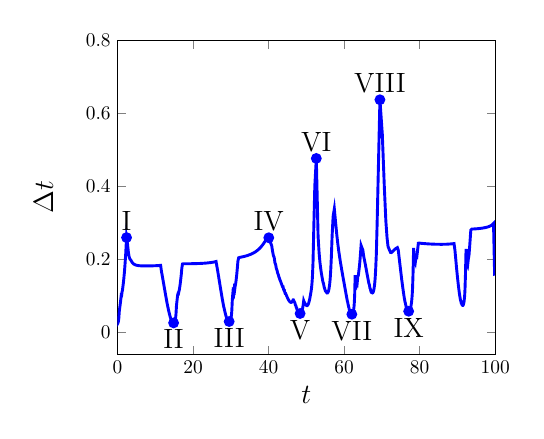 \begin{tikzpicture}[scale=0.7]

\begin{axis}[
  xmin = 0,
  xmax = 100,
  xtick = {0,20,40,60,80,100},
  xticklabels = {0,20,40,60,80,100},
  xlabel = $t$,
  ymin = -0.06,
  ymax = 0.8,
  ytick = {0,0.2,0.4,0.6,0.8},
  yticklabels = {0,0.2,0.4,0.6,0.8},
  ylabel = {$\Delta t$},
  ylabel style = {yshift = 10pt},
  label style = {font=\Large},
%  title = {\Large{Time Step Size}}
  ]


% adaptive time step size
\addplot [mark=none,blue,line width=1.5] table{
0.0e+00 2.383e-02
2.383e-02 2.321e-02
4.705e-02 2.357e-02
7.062e-02 2.401e-02
9.463e-02 2.455e-02
1.192e-01 2.521e-02
1.444e-01 2.599e-02
1.704e-01 2.692e-02
1.973e-01 2.801e-02
2.253e-01 2.932e-02
2.546e-01 3.091e-02
2.856e-01 3.288e-02
3.184e-01 3.538e-02
3.538e-01 3.868e-02
3.925e-01 4.332e-02
4.358e-01 5.052e-02
4.863e-01 5.737e-02
5.437e-01 6.268e-02
6.064e-01 6.753e-02
6.739e-01 7.259e-02
7.465e-01 7.834e-02
8.248e-01 8.514e-02
9.1e-01 9.334e-02
1.003e+00 1.02e-01
1.105e+00 1.015e-01
1.207e+00 1.101e-01
1.317e+00 1.148e-01
1.432e+00 1.246e-01
1.556e+00 1.343e-01
1.691e+00 1.48e-01
1.839e+00 1.645e-01
2.003e+00 1.865e-01
2.19e+00 2.162e-01
2.406e+00 2.596e-01
2.665e+00 2.418e-01
2.907e+00 2.176e-01
3.125e+00 2.054e-01
3.33e+00 2.001e-01
3.53e+00 1.984e-01
3.729e+00 1.943e-01
3.923e+00 1.911e-01
4.114e+00 1.889e-01
4.303e+00 1.872e-01
4.49e+00 1.859e-01
4.676e+00 1.85e-01
4.861e+00 1.843e-01
5.045e+00 1.837e-01
5.229e+00 1.833e-01
5.412e+00 1.829e-01
5.595e+00 1.827e-01
5.778e+00 1.825e-01
5.96e+00 1.823e-01
6.143e+00 1.822e-01
6.325e+00 1.821e-01
6.507e+00 1.821e-01
6.689e+00 1.82e-01
6.871e+00 1.82e-01
7.053e+00 1.819e-01
7.235e+00 1.819e-01
7.417e+00 1.819e-01
7.599e+00 1.819e-01
7.781e+00 1.819e-01
7.963e+00 1.819e-01
8.145e+00 1.82e-01
8.327e+00 1.82e-01
8.509e+00 1.82e-01
8.691e+00 1.82e-01
8.873e+00 1.821e-01
9.055e+00 1.821e-01
9.237e+00 1.821e-01
9.419e+00 1.822e-01
9.601e+00 1.823e-01
9.784e+00 1.823e-01
9.966e+00 1.824e-01
1.015e+01 1.825e-01
1.033e+01 1.826e-01
1.051e+01 1.827e-01
1.07e+01 1.828e-01
1.088e+01 1.829e-01
1.106e+01 1.831e-01
1.125e+01 1.833e-01
1.143e+01 1.835e-01
1.161e+01 1.695e-01
1.178e+01 1.595e-01
1.194e+01 1.502e-01
1.209e+01 1.413e-01
1.223e+01 1.329e-01
1.236e+01 1.249e-01
1.249e+01 1.174e-01
1.261e+01 1.104e-01
1.272e+01 1.038e-01
1.282e+01 9.77e-02
1.292e+01 9.204e-02
1.301e+01 8.679e-02
1.31e+01 8.194e-02
1.318e+01 7.746e-02
1.326e+01 7.333e-02
1.333e+01 6.951e-02
1.34e+01 6.77e-02
1.347e+01 6.294e-02
1.353e+01 5.97e-02
1.359e+01 5.814e-02
1.365e+01 5.455e-02
1.37e+01 5.313e-02
1.376e+01 4.996e-02
1.381e+01 4.866e-02
1.385e+01 4.604e-02
1.39e+01 4.484e-02
1.395e+01 4.268e-02
1.399e+01 4.157e-02
1.403e+01 3.98e-02
1.407e+01 3.877e-02
1.411e+01 3.832e-02
1.415e+01 3.625e-02
1.418e+01 3.531e-02
1.422e+01 3.5e-02
1.425e+01 3.423e-02
1.429e+01 3.338e-02
1.432e+01 3.256e-02
1.435e+01 3.18e-02
1.439e+01 3.108e-02
1.442e+01 3.043e-02
1.445e+01 2.982e-02
1.448e+01 2.927e-02
1.451e+01 2.876e-02
1.454e+01 2.83e-02
1.456e+01 2.788e-02
1.459e+01 2.75e-02
1.462e+01 2.716e-02
1.465e+01 2.686e-02
1.467e+01 2.66e-02
1.47e+01 2.637e-02
1.473e+01 2.618e-02
1.475e+01 2.602e-02
1.478e+01 2.59e-02
1.48e+01 2.581e-02
1.483e+01 2.576e-02
1.486e+01 2.575e-02
1.488e+01 2.578e-02
1.491e+01 2.585e-02
1.493e+01 2.596e-02
1.496e+01 2.612e-02
1.498e+01 2.632e-02
1.501e+01 2.658e-02
1.504e+01 2.689e-02
1.506e+01 2.727e-02
1.509e+01 2.772e-02
1.512e+01 2.826e-02
1.515e+01 2.889e-02
1.518e+01 2.963e-02
1.521e+01 3.05e-02
1.524e+01 3.153e-02
1.527e+01 3.276e-02
1.53e+01 3.425e-02
1.534e+01 3.607e-02
1.537e+01 3.834e-02
1.541e+01 4.126e-02
1.545e+01 4.519e-02
1.55e+01 5.081e-02
1.555e+01 5.985e-02
1.561e+01 7.07e-02
1.568e+01 7.896e-02
1.576e+01 8.627e-02
1.584e+01 9.385e-02
1.594e+01 1.026e-01
1.604e+01 1.063e-01
1.615e+01 1.059e-01
1.625e+01 1.113e-01
1.636e+01 1.156e-01
1.648e+01 1.232e-01
1.66e+01 1.318e-01
1.673e+01 1.431e-01
1.688e+01 1.569e-01
1.703e+01 1.746e-01
1.721e+01 1.871e-01
1.74e+01 1.877e-01
1.758e+01 1.878e-01
1.777e+01 1.878e-01
1.796e+01 1.878e-01
1.815e+01 1.878e-01
1.833e+01 1.878e-01
1.852e+01 1.879e-01
1.871e+01 1.879e-01
1.89e+01 1.879e-01
1.909e+01 1.879e-01
1.927e+01 1.879e-01
1.946e+01 1.879e-01
1.965e+01 1.88e-01
1.984e+01 1.88e-01
2.002e+01 1.881e-01
2.021e+01 1.881e-01
2.04e+01 1.881e-01
2.059e+01 1.882e-01
2.078e+01 1.883e-01
2.097e+01 1.883e-01
2.115e+01 1.884e-01
2.134e+01 1.885e-01
2.153e+01 1.885e-01
2.172e+01 1.886e-01
2.191e+01 1.887e-01
2.21e+01 1.888e-01
2.229e+01 1.889e-01
2.248e+01 1.89e-01
2.266e+01 1.891e-01
2.285e+01 1.893e-01
2.304e+01 1.894e-01
2.323e+01 1.896e-01
2.342e+01 1.897e-01
2.361e+01 1.899e-01
2.38e+01 1.901e-01
2.399e+01 1.903e-01
2.418e+01 1.905e-01
2.437e+01 1.907e-01
2.456e+01 1.91e-01
2.475e+01 1.912e-01
2.494e+01 1.915e-01
2.514e+01 1.919e-01
2.533e+01 1.922e-01
2.552e+01 1.926e-01
2.571e+01 1.93e-01
2.591e+01 1.935e-01
2.61e+01 1.94e-01
2.629e+01 1.828e-01
2.648e+01 1.714e-01
2.665e+01 1.607e-01
2.681e+01 1.506e-01
2.696e+01 1.41e-01
2.71e+01 1.32e-01
2.723e+01 1.236e-01
2.736e+01 1.157e-01
2.747e+01 1.085e-01
2.758e+01 1.018e-01
2.768e+01 9.565e-02
2.778e+01 8.999e-02
2.787e+01 8.478e-02
2.795e+01 8.0e-02
2.803e+01 7.562e-02
2.811e+01 7.16e-02
2.818e+01 6.792e-02
2.825e+01 6.615e-02
2.831e+01 6.164e-02
2.837e+01 6.004e-02
2.844e+01 5.611e-02
2.849e+01 5.465e-02
2.855e+01 5.144e-02
2.86e+01 5.01e-02
2.865e+01 4.75e-02
2.869e+01 4.627e-02
2.874e+01 4.416e-02
2.878e+01 4.301e-02
2.883e+01 4.133e-02
2.887e+01 4.026e-02
2.891e+01 3.988e-02
2.895e+01 3.79e-02
2.899e+01 3.692e-02
2.902e+01 3.668e-02
2.906e+01 3.597e-02
2.91e+01 3.519e-02
2.913e+01 3.443e-02
2.917e+01 3.373e-02
2.92e+01 3.309e-02
2.923e+01 3.251e-02
2.927e+01 3.198e-02
2.93e+01 3.151e-02
2.933e+01 3.109e-02
2.936e+01 3.073e-02
2.939e+01 3.041e-02
2.942e+01 3.014e-02
2.945e+01 2.992e-02
2.948e+01 2.974e-02
2.951e+01 2.961e-02
2.954e+01 2.953e-02
2.957e+01 2.95e-02
2.96e+01 2.952e-02
2.963e+01 2.959e-02
2.966e+01 2.971e-02
2.969e+01 2.99e-02
2.972e+01 3.014e-02
2.975e+01 3.046e-02
2.978e+01 3.086e-02
2.981e+01 3.134e-02
2.984e+01 3.191e-02
2.987e+01 3.26e-02
2.991e+01 3.343e-02
2.994e+01 3.441e-02
2.997e+01 3.559e-02
3.001e+01 3.701e-02
3.005e+01 3.874e-02
3.009e+01 4.089e-02
3.013e+01 4.362e-02
3.017e+01 4.719e-02
3.022e+01 5.212e-02
3.027e+01 5.948e-02
3.033e+01 7.216e-02
3.04e+01 8.803e-02
3.049e+01 1.006e-01
3.059e+01 1.122e-01
3.07e+01 1.103e-01
3.081e+01 1.074e-01
3.092e+01 1.197e-01
3.104e+01 1.169e-01
3.116e+01 1.264e-01
3.128e+01 1.324e-01
3.142e+01 1.437e-01
3.156e+01 1.564e-01
3.171e+01 1.734e-01
3.189e+01 1.95e-01
3.208e+01 2.043e-01
3.229e+01 2.05e-01
3.249e+01 2.055e-01
3.27e+01 2.059e-01
3.29e+01 2.064e-01
3.311e+01 2.069e-01
3.332e+01 2.074e-01
3.353e+01 2.079e-01
3.373e+01 2.085e-01
3.394e+01 2.09e-01
3.415e+01 2.096e-01
3.436e+01 2.103e-01
3.457e+01 2.11e-01
3.478e+01 2.118e-01
3.499e+01 2.126e-01
3.521e+01 2.134e-01
3.542e+01 2.144e-01
3.563e+01 2.154e-01
3.585e+01 2.165e-01
3.607e+01 2.177e-01
3.628e+01 2.19e-01
3.65e+01 2.204e-01
3.672e+01 2.22e-01
3.694e+01 2.237e-01
3.717e+01 2.255e-01
3.739e+01 2.276e-01
3.762e+01 2.299e-01
3.785e+01 2.323e-01
3.808e+01 2.351e-01
3.832e+01 2.381e-01
3.856e+01 2.414e-01
3.88e+01 2.449e-01
3.904e+01 2.486e-01
3.929e+01 2.523e-01
3.954e+01 2.557e-01
3.98e+01 2.582e-01
4.006e+01 2.591e-01
4.032e+01 2.575e-01
4.057e+01 2.442e-01
4.082e+01 2.379e-01
4.106e+01 2.219e-01
4.128e+01 2.104e-01
4.149e+01 2.049e-01
4.169e+01 1.903e-01
4.188e+01 1.853e-01
4.207e+01 1.744e-01
4.224e+01 1.699e-01
4.241e+01 1.621e-01
4.258e+01 1.579e-01
4.273e+01 1.52e-01
4.288e+01 1.48e-01
4.303e+01 1.432e-01
4.318e+01 1.395e-01
4.332e+01 1.354e-01
4.345e+01 1.319e-01
4.358e+01 1.282e-01
4.371e+01 1.248e-01
4.384e+01 1.247e-01
4.396e+01 1.182e-01
4.408e+01 1.151e-01
4.419e+01 1.15e-01
4.431e+01 1.091e-01
4.442e+01 1.063e-01
4.452e+01 1.063e-01
4.463e+01 1.037e-01
4.473e+01 1.011e-01
4.484e+01 9.866e-02
4.493e+01 9.633e-02
4.503e+01 9.415e-02
4.512e+01 9.211e-02
4.522e+01 9.024e-02
4.531e+01 8.854e-02
4.54e+01 8.7e-02
4.548e+01 8.565e-02
4.557e+01 8.449e-02
4.565e+01 8.353e-02
4.574e+01 8.278e-02
4.582e+01 8.225e-02
4.59e+01 8.196e-02
4.598e+01 8.193e-02
4.606e+01 8.219e-02
4.615e+01 8.275e-02
4.623e+01 8.365e-02
4.631e+01 8.493e-02
4.64e+01 8.662e-02
4.649e+01 8.877e-02
4.657e+01 8.884e-02
4.666e+01 8.724e-02
4.675e+01 8.542e-02
4.684e+01 8.356e-02
4.692e+01 8.164e-02
4.7e+01 7.965e-02
4.708e+01 7.546e-02
4.716e+01 7.349e-02
4.723e+01 7.296e-02
4.73e+01 6.917e-02
4.737e+01 6.737e-02
4.744e+01 6.681e-02
4.75e+01 6.347e-02
4.757e+01 6.182e-02
4.763e+01 6.143e-02
4.769e+01 6.018e-02
4.775e+01 5.881e-02
4.781e+01 5.751e-02
4.787e+01 5.633e-02
4.793e+01 5.528e-02
4.798e+01 5.436e-02
4.803e+01 5.356e-02
4.809e+01 5.29e-02
4.814e+01 5.236e-02
4.819e+01 5.194e-02
4.824e+01 5.165e-02
4.83e+01 5.15e-02
4.835e+01 5.147e-02
4.84e+01 5.158e-02
4.845e+01 5.183e-02
4.85e+01 5.223e-02
4.856e+01 5.279e-02
4.861e+01 5.354e-02
4.866e+01 5.448e-02
4.872e+01 5.563e-02
4.877e+01 5.704e-02
4.883e+01 5.873e-02
4.889e+01 6.076e-02
4.895e+01 6.32e-02
4.901e+01 6.612e-02
4.908e+01 6.966e-02
4.915e+01 7.399e-02
4.922e+01 7.938e-02
4.93e+01 8.629e-02
4.939e+01 8.381e-02
4.947e+01 8.163e-02
4.955e+01 8.127e-02
4.963e+01 7.957e-02
4.971e+01 7.79e-02
4.979e+01 7.645e-02
4.987e+01 7.526e-02
4.994e+01 7.432e-02
5.002e+01 7.363e-02
5.009e+01 7.321e-02
5.016e+01 7.306e-02
5.024e+01 7.321e-02
5.031e+01 7.37e-02
5.038e+01 7.455e-02
5.046e+01 7.582e-02
5.053e+01 7.755e-02
5.061e+01 7.979e-02
5.069e+01 8.257e-02
5.077e+01 8.594e-02
5.086e+01 8.989e-02
5.095e+01 9.442e-02
5.104e+01 9.954e-02
5.114e+01 1.053e-01
5.125e+01 1.121e-01
5.136e+01 1.204e-01
5.148e+01 1.322e-01
5.161e+01 1.516e-01
5.177e+01 1.917e-01
5.196e+01 2.8e-01
5.224e+01 4.003e-01
5.264e+01 4.765e-01
5.311e+01 2.628e-01
5.338e+01 2.177e-01
5.359e+01 1.928e-01
5.379e+01 1.76e-01
5.396e+01 1.633e-01
5.413e+01 1.53e-01
5.428e+01 1.442e-01
5.442e+01 1.368e-01
5.456e+01 1.332e-01
5.469e+01 1.248e-01
5.482e+01 1.215e-01
5.494e+01 1.16e-01
5.506e+01 1.13e-01
5.517e+01 1.126e-01
5.528e+01 1.103e-01
5.539e+01 1.086e-01
5.55e+01 1.077e-01
5.561e+01 1.079e-01
5.572e+01 1.091e-01
5.583e+01 1.117e-01
5.594e+01 1.16e-01
5.605e+01 1.225e-01
5.618e+01 1.321e-01
5.631e+01 1.464e-01
5.645e+01 1.686e-01
5.662e+01 2.056e-01
5.683e+01 2.657e-01
5.709e+01 3.176e-01
5.741e+01 3.381e-01
5.775e+01 3.007e-01
5.805e+01 2.684e-01
5.832e+01 2.436e-01
5.856e+01 2.24e-01
5.879e+01 2.08e-01
5.899e+01 1.942e-01
5.919e+01 1.82e-01
5.937e+01 1.71e-01
5.954e+01 1.609e-01
5.97e+01 1.515e-01
5.985e+01 1.427e-01
6.0e+01 1.345e-01
6.013e+01 1.268e-01
6.026e+01 1.194e-01
6.038e+01 1.125e-01
6.049e+01 1.06e-01
6.06e+01 9.996e-02
6.07e+01 9.433e-02
6.079e+01 8.915e-02
6.088e+01 8.44e-02
6.096e+01 8.221e-02
6.105e+01 7.638e-02
6.112e+01 7.44e-02
6.12e+01 6.952e-02
6.127e+01 6.772e-02
6.133e+01 6.396e-02
6.14e+01 6.23e-02
6.146e+01 5.951e-02
6.152e+01 5.796e-02
6.158e+01 5.737e-02
6.163e+01 5.599e-02
6.169e+01 5.458e-02
6.175e+01 5.331e-02
6.18e+01 5.222e-02
6.185e+01 5.131e-02
6.19e+01 5.058e-02
6.195e+01 5.003e-02
6.2e+01 4.967e-02
6.205e+01 4.948e-02
6.21e+01 4.95e-02
6.215e+01 4.973e-02
6.22e+01 5.019e-02
6.225e+01 5.093e-02
6.23e+01 5.198e-02
6.236e+01 5.343e-02
6.241e+01 5.537e-02
6.246e+01 5.797e-02
6.252e+01 6.149e-02
6.258e+01 6.639e-02
6.265e+01 7.356e-02
6.272e+01 8.504e-02
6.281e+01 1.071e-01
6.292e+01 1.565e-01
6.307e+01 1.347e-01
6.321e+01 1.312e-01
6.334e+01 1.409e-01
6.348e+01 1.372e-01
6.362e+01 1.525e-01
6.377e+01 1.564e-01
6.393e+01 1.7e-01
6.41e+01 1.857e-01
6.428e+01 2.078e-01
6.449e+01 2.38e-01
6.473e+01 2.313e-01
6.496e+01 2.253e-01
6.518e+01 2.086e-01
6.539e+01 1.978e-01
6.559e+01 1.873e-01
6.578e+01 1.77e-01
6.595e+01 1.67e-01
6.612e+01 1.576e-01
6.628e+01 1.488e-01
6.643e+01 1.407e-01
6.657e+01 1.335e-01
6.67e+01 1.3e-01
6.683e+01 1.215e-01
6.695e+01 1.183e-01
6.707e+01 1.131e-01
6.718e+01 1.102e-01
6.729e+01 1.103e-01
6.74e+01 1.086e-01
6.751e+01 1.08e-01
6.762e+01 1.087e-01
6.773e+01 1.108e-01
6.784e+01 1.149e-01
6.795e+01 1.214e-01
6.808e+01 1.315e-01
6.821e+01 1.469e-01
6.835e+01 1.716e-01
6.853e+01 2.141e-01
6.874e+01 2.986e-01
6.904e+01 4.362e-01
6.948e+01 6.373e-01
7.011e+01 5.43e-01
7.066e+01 3.943e-01
7.105e+01 3.054e-01
7.136e+01 2.598e-01
7.162e+01 2.355e-01
7.185e+01 2.294e-01
7.208e+01 2.235e-01
7.23e+01 2.189e-01
7.252e+01 2.186e-01
7.274e+01 2.203e-01
7.296e+01 2.227e-01
7.318e+01 2.251e-01
7.341e+01 2.273e-01
7.364e+01 2.291e-01
7.387e+01 2.307e-01
7.41e+01 2.321e-01
7.433e+01 2.258e-01
7.455e+01 2.059e-01
7.476e+01 1.874e-01
7.495e+01 1.707e-01
7.512e+01 1.558e-01
7.527e+01 1.427e-01
7.542e+01 1.311e-01
7.555e+01 1.209e-01
7.567e+01 1.12e-01
7.578e+01 1.042e-01
7.588e+01 9.732e-02
7.598e+01 9.131e-02
7.607e+01 8.605e-02
7.616e+01 8.145e-02
7.624e+01 7.934e-02
7.632e+01 7.415e-02
7.639e+01 7.222e-02
7.647e+01 6.837e-02
7.654e+01 6.66e-02
7.66e+01 6.579e-02
7.667e+01 6.408e-02
7.673e+01 6.242e-02
7.679e+01 6.101e-02
7.686e+01 5.985e-02
7.691e+01 5.895e-02
7.697e+01 5.829e-02
7.703e+01 5.785e-02
7.709e+01 5.765e-02
7.715e+01 5.768e-02
7.721e+01 5.794e-02
7.726e+01 5.844e-02
7.732e+01 5.921e-02
7.738e+01 6.026e-02
7.744e+01 6.165e-02
7.75e+01 6.341e-02
7.757e+01 6.563e-02
7.763e+01 6.842e-02
7.77e+01 7.194e-02
7.777e+01 7.645e-02
7.785e+01 8.236e-02
7.793e+01 9.04e-02
7.802e+01 1.02e-01
7.812e+01 1.208e-01
7.824e+01 1.583e-01
7.84e+01 2.312e-01
7.863e+01 1.952e-01
7.883e+01 1.901e-01
7.902e+01 2.061e-01
7.923e+01 2.053e-01
7.943e+01 2.233e-01
7.965e+01 2.441e-01
7.99e+01 2.446e-01
8.014e+01 2.442e-01
8.039e+01 2.438e-01
8.063e+01 2.436e-01
8.087e+01 2.434e-01
8.112e+01 2.432e-01
8.136e+01 2.43e-01
8.16e+01 2.428e-01
8.185e+01 2.426e-01
8.209e+01 2.424e-01
8.233e+01 2.423e-01
8.257e+01 2.421e-01
8.282e+01 2.42e-01
8.306e+01 2.418e-01
8.33e+01 2.417e-01
8.354e+01 2.416e-01
8.378e+01 2.415e-01
8.402e+01 2.414e-01
8.427e+01 2.413e-01
8.451e+01 2.413e-01
8.475e+01 2.412e-01
8.499e+01 2.412e-01
8.523e+01 2.412e-01
8.547e+01 2.411e-01
8.571e+01 2.411e-01
8.595e+01 2.411e-01
8.62e+01 2.412e-01
8.644e+01 2.412e-01
8.668e+01 2.413e-01
8.692e+01 2.413e-01
8.716e+01 2.414e-01
8.74e+01 2.416e-01
8.764e+01 2.417e-01
8.789e+01 2.419e-01
8.813e+01 2.421e-01
8.837e+01 2.423e-01
8.861e+01 2.425e-01
8.885e+01 2.428e-01
8.91e+01 2.431e-01
8.934e+01 2.248e-01
8.957e+01 1.988e-01
8.976e+01 1.766e-01
8.994e+01 1.579e-01
9.01e+01 1.422e-01
9.024e+01 1.29e-01
9.037e+01 1.179e-01
9.049e+01 1.087e-01
9.06e+01 1.009e-01
9.07e+01 9.44e-02
9.079e+01 8.901e-02
9.088e+01 8.669e-02
9.097e+01 8.117e-02
9.105e+01 7.906e-02
9.113e+01 7.8e-02
9.12e+01 7.611e-02
9.128e+01 7.463e-02
9.136e+01 7.38e-02
9.143e+01 7.368e-02
9.15e+01 7.436e-02
9.158e+01 7.596e-02
9.165e+01 7.87e-02
9.173e+01 8.298e-02
9.181e+01 8.955e-02
9.191e+01 9.991e-02
9.2e+01 1.178e-01
9.212e+01 1.564e-01
9.228e+01 2.285e-01
9.251e+01 1.888e-01
9.27e+01 1.839e-01
9.288e+01 2.003e-01
9.308e+01 2.136e-01
9.329e+01 2.428e-01
9.354e+01 2.801e-01
9.382e+01 2.828e-01
9.41e+01 2.83e-01
9.438e+01 2.832e-01
9.467e+01 2.834e-01
9.495e+01 2.836e-01
9.523e+01 2.838e-01
9.552e+01 2.841e-01
9.58e+01 2.844e-01
9.608e+01 2.848e-01
9.637e+01 2.852e-01
9.665e+01 2.856e-01
9.694e+01 2.861e-01
9.723e+01 2.867e-01
9.751e+01 2.873e-01
9.78e+01 2.881e-01
9.809e+01 2.889e-01
9.838e+01 2.9e-01
9.867e+01 2.912e-01
9.896e+01 2.928e-01
9.925e+01 2.95e-01
9.955e+01 2.983e-01
9.985e+01 1.55e-01
};

\addplot [only marks,mark=*,blue,line width=1.5] table{
2.406e+00 2.596e-01
1.486e+01 2.575e-02
2.957e+01 2.95e-02
4.006e+01 2.591e-01
4.835e+01 5.147e-02
5.264e+01 4.765e-01
6.205e+01 4.948e-02
6.948e+01 6.373e-01
7.709e+01 5.765e-02
};

\node [above] at (axis cs: 2.406e+00, 2.596e-01) {\Large{I}};
\node [below] at (axis cs: 1.486e+01, 2.575e-02) {\Large{II}};
\node [below] at (axis cs: 2.957e+01, 2.95e-02) {\Large{III}};
\node [above] at (axis cs: 4.006e+01, 2.591e-01) {\Large{IV}};
\node [below] at (axis cs: 4.835e+01, 5.147e-02) {\Large{V}};
\node [above] at (axis cs: 5.264e+01, 4.765e-01) {\Large{VI}};
\node [below] at (axis cs: 6.205e+01, 4.948e-02) {\Large{VII}};
\node [above] at (axis cs: 6.948e+01, 6.373e-01) {\Large{VIII}};
\node [below] at (axis cs: 7.709e+01, 5.765e-02) {\Large{IX}};

\end{axis}

\end{tikzpicture}


